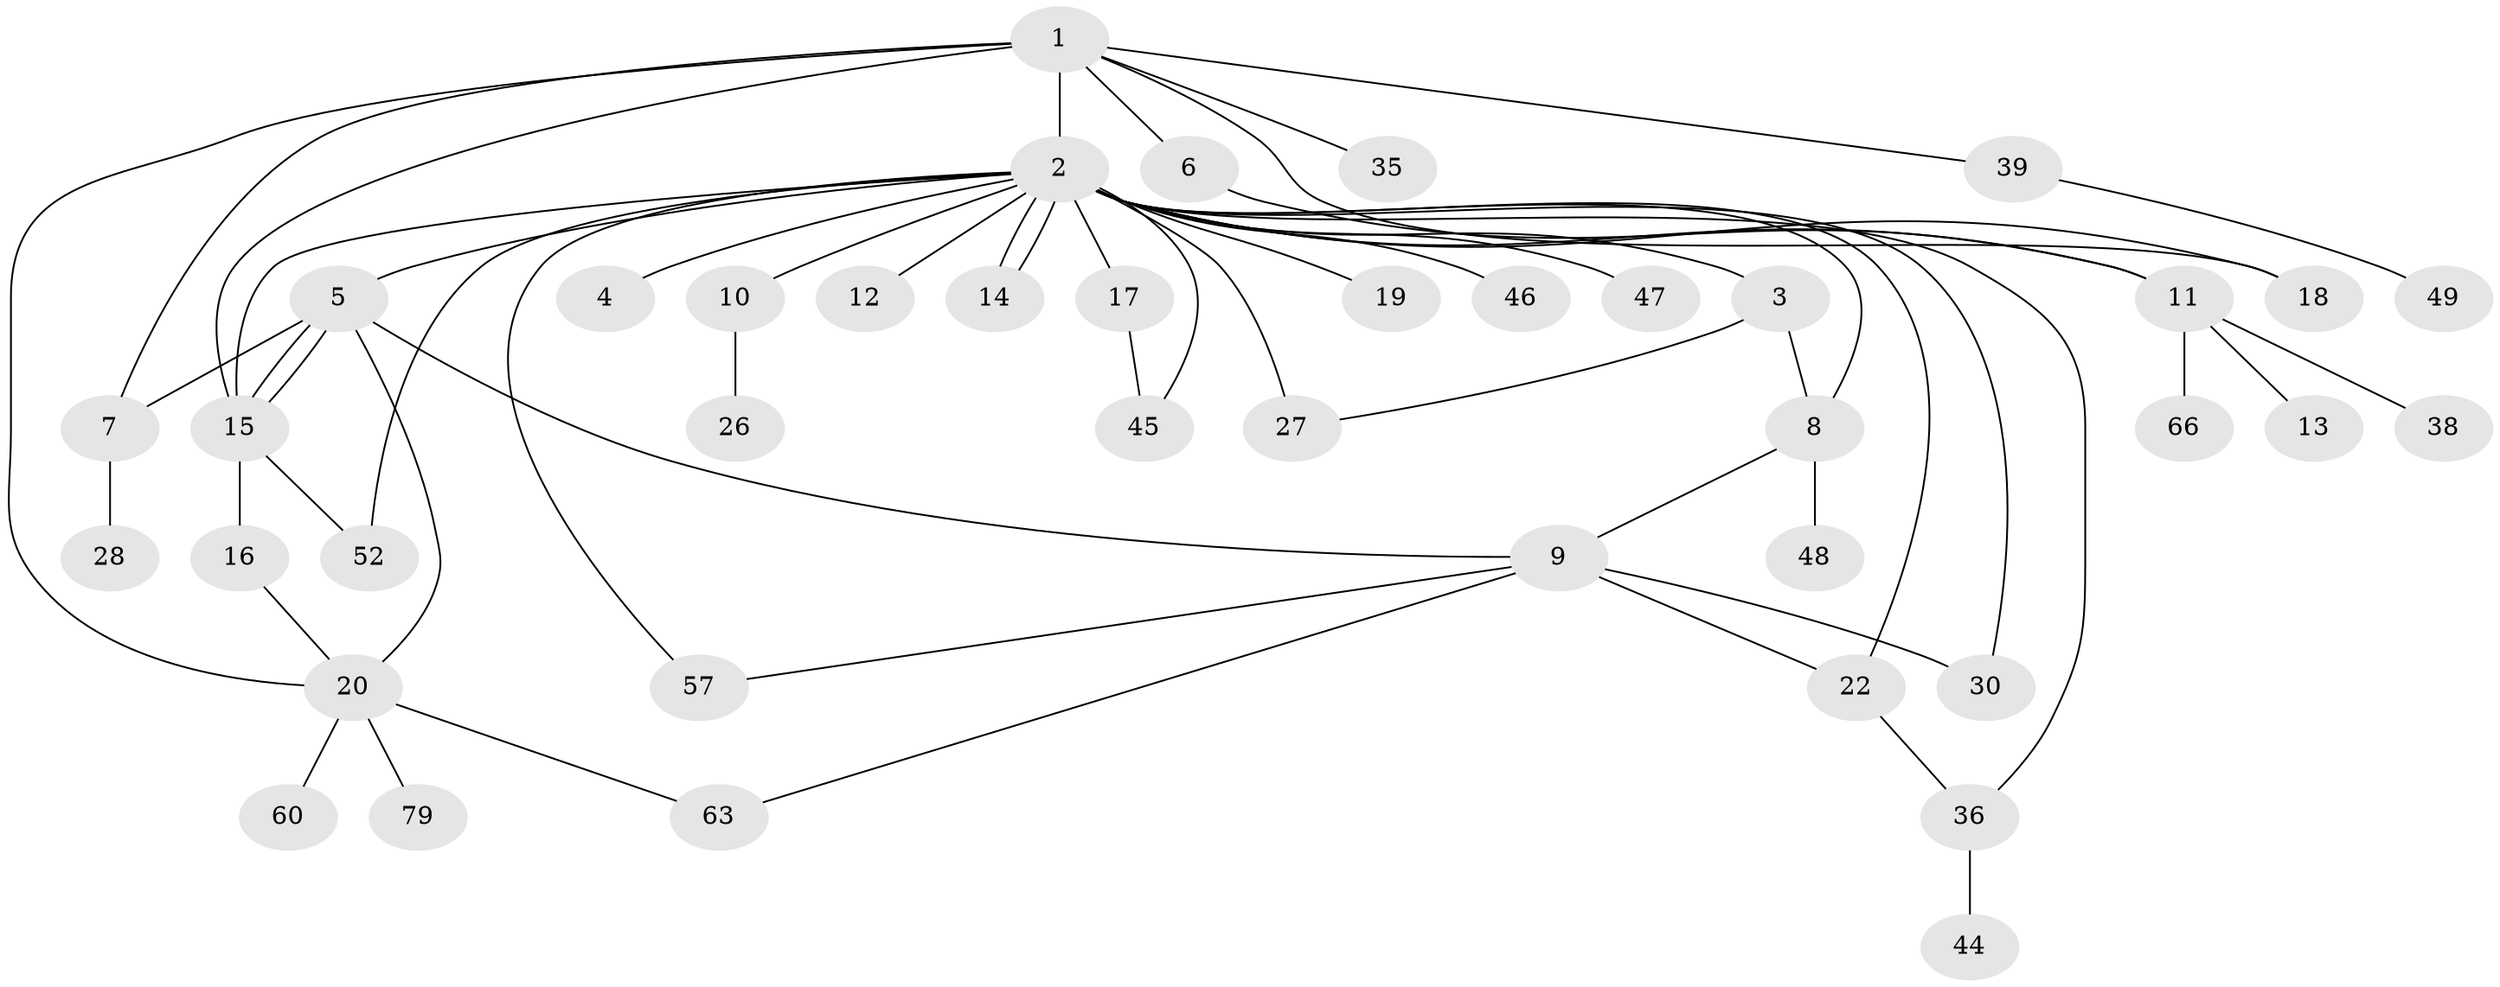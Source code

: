 // original degree distribution, {11: 0.012195121951219513, 21: 0.012195121951219513, 4: 0.08536585365853659, 1: 0.4146341463414634, 16: 0.012195121951219513, 2: 0.2073170731707317, 3: 0.15853658536585366, 6: 0.036585365853658534, 5: 0.036585365853658534, 10: 0.012195121951219513, 18: 0.012195121951219513}
// Generated by graph-tools (version 1.1) at 2025/18/03/04/25 18:18:04]
// undirected, 41 vertices, 59 edges
graph export_dot {
graph [start="1"]
  node [color=gray90,style=filled];
  1 [super="+23"];
  2 [super="+32+69+64+25+31+42+41"];
  3;
  4;
  5 [super="+72+77+74+37+51+34"];
  6;
  7;
  8 [super="+56+40+29"];
  9;
  10;
  11 [super="+43"];
  12 [super="+54"];
  13;
  14 [super="+24+76"];
  15 [super="+33+80"];
  16 [super="+21"];
  17 [super="+53+70"];
  18;
  19;
  20;
  22;
  26;
  27 [super="+55"];
  28;
  30 [super="+65"];
  35 [super="+50"];
  36;
  38;
  39 [super="+58"];
  44;
  45;
  46 [super="+67"];
  47;
  48;
  49;
  52;
  57;
  60;
  63;
  66;
  79;
  1 -- 2 [weight=4];
  1 -- 6;
  1 -- 7;
  1 -- 18;
  1 -- 35;
  1 -- 39;
  1 -- 15;
  1 -- 20;
  2 -- 3 [weight=2];
  2 -- 4;
  2 -- 5 [weight=5];
  2 -- 10 [weight=2];
  2 -- 12 [weight=2];
  2 -- 14 [weight=2];
  2 -- 14;
  2 -- 15 [weight=4];
  2 -- 17 [weight=2];
  2 -- 18 [weight=3];
  2 -- 19;
  2 -- 46;
  2 -- 52;
  2 -- 27 [weight=2];
  2 -- 8 [weight=2];
  2 -- 11;
  2 -- 22;
  2 -- 30;
  2 -- 36;
  2 -- 45;
  2 -- 47;
  2 -- 57;
  3 -- 8;
  3 -- 27;
  5 -- 9;
  5 -- 15;
  5 -- 15;
  5 -- 20;
  5 -- 7;
  6 -- 11;
  7 -- 28;
  8 -- 48;
  8 -- 9;
  9 -- 22;
  9 -- 57;
  9 -- 63;
  9 -- 30;
  10 -- 26;
  11 -- 13;
  11 -- 38;
  11 -- 66;
  15 -- 16;
  15 -- 52;
  16 -- 20;
  17 -- 45;
  20 -- 60;
  20 -- 63;
  20 -- 79;
  22 -- 36;
  36 -- 44;
  39 -- 49;
}
